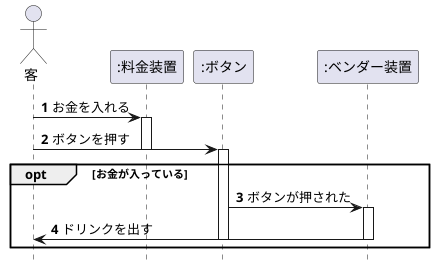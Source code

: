 @startuml
    hide footbox 
    actor 客 as user
    participant ":料金装置" as r
    participant ":ボタン" as button
    participant ":ベンダー装置" as b
    autonumber
    user -> r : お金を入れる
    activate r
    user -> button : ボタンを押す
    deactivate r
        activate button
            opt お金が入っている
            button -> b : ボタンが押された
            activate b
                b -> user : ドリンクを出す
        deactivate button
            deactivate b
            end alt
@enduml